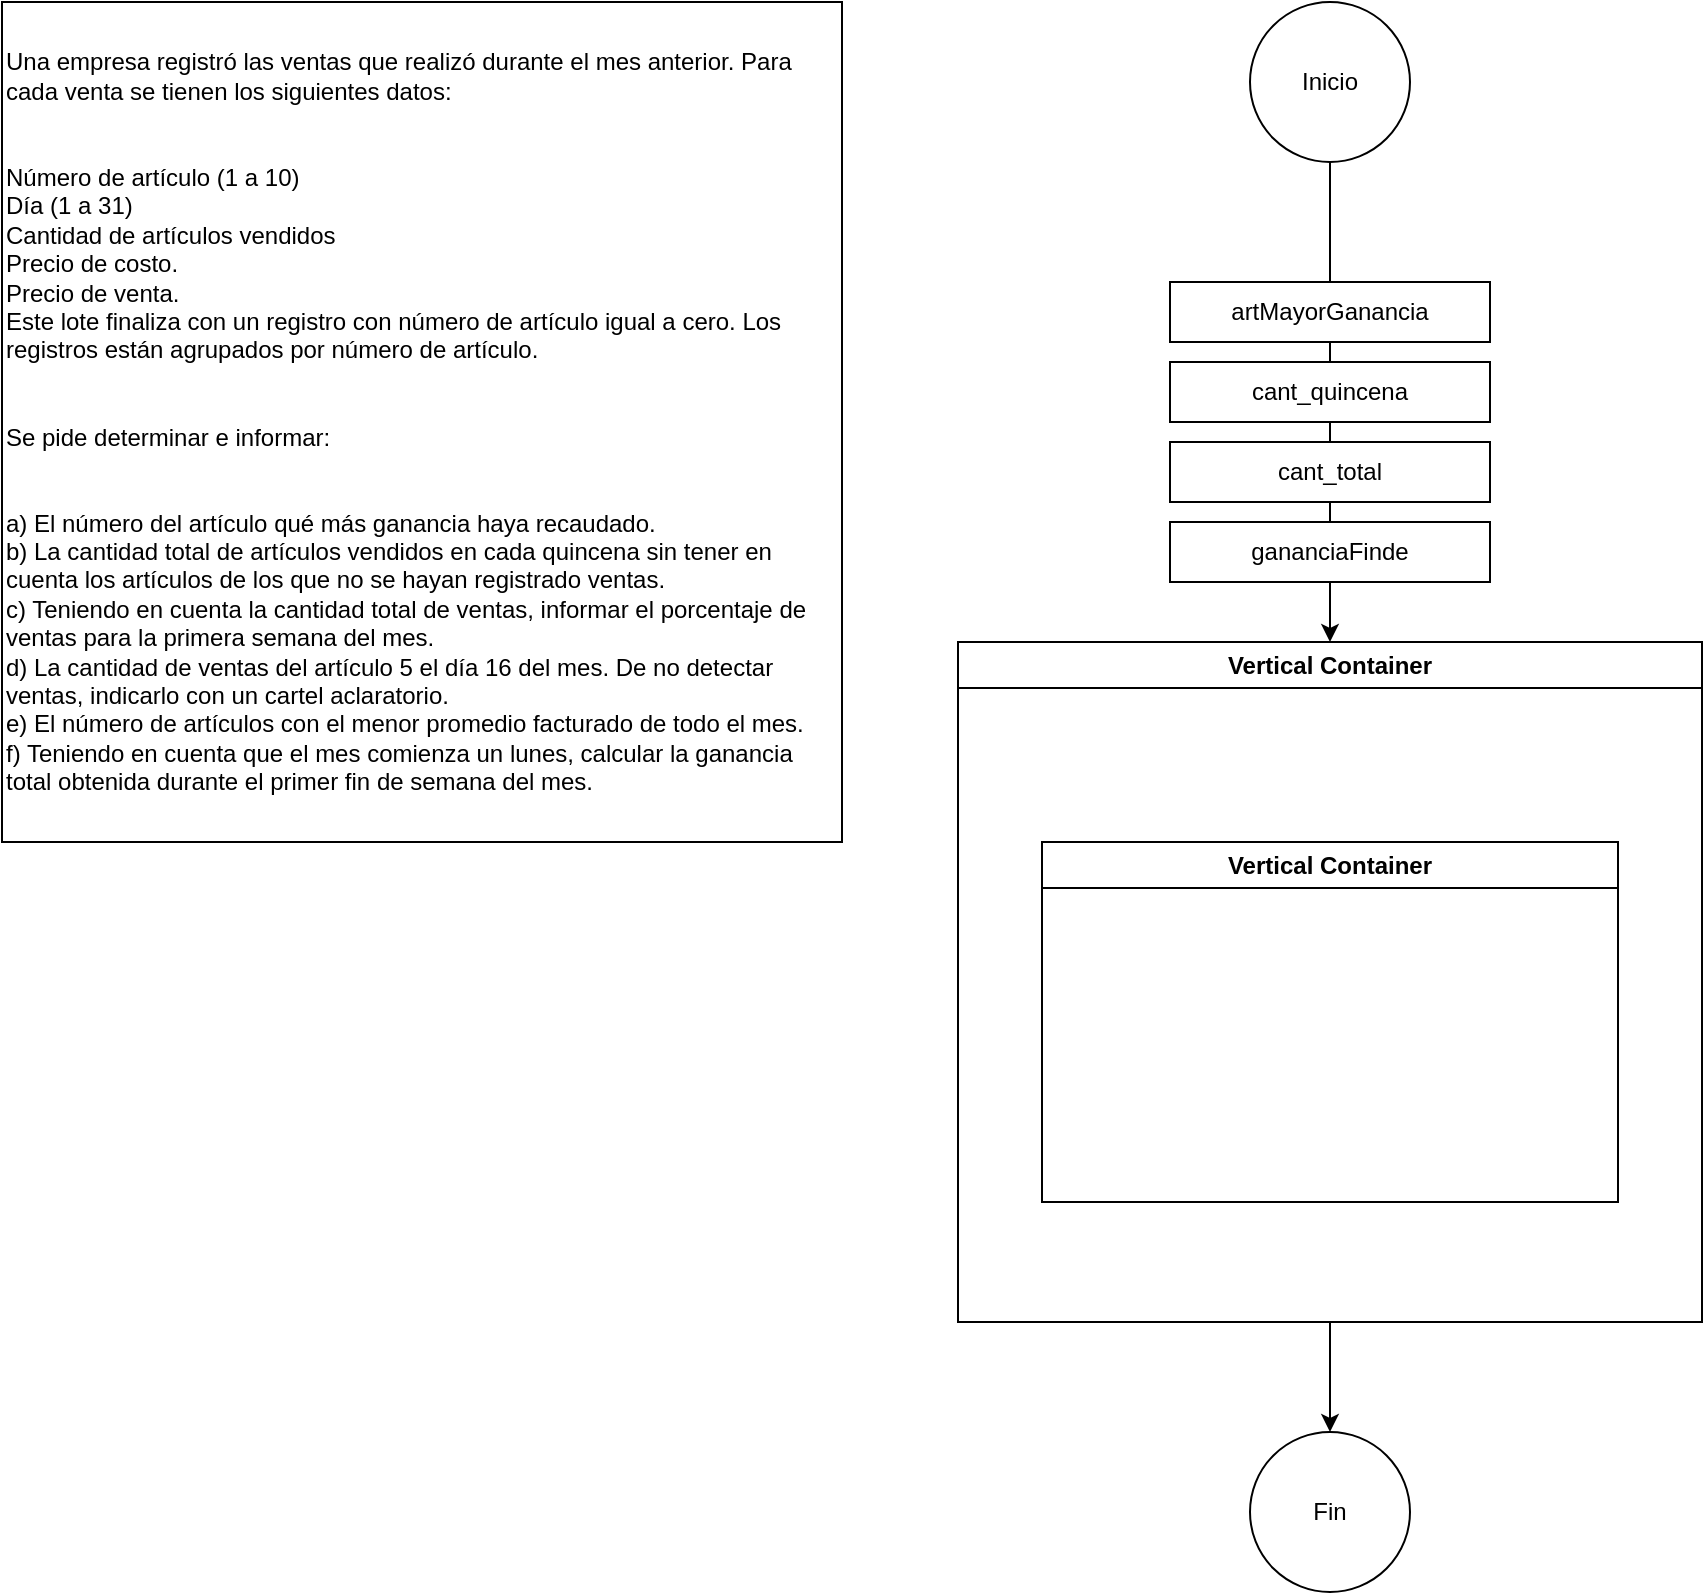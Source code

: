 <mxfile version="27.0.1">
  <diagram name="Página-1" id="_A64Ads1twqYrYs-hKGI">
    <mxGraphModel dx="1892" dy="1791" grid="1" gridSize="10" guides="1" tooltips="1" connect="1" arrows="1" fold="1" page="1" pageScale="1" pageWidth="827" pageHeight="1169" math="0" shadow="0">
      <root>
        <mxCell id="0" />
        <mxCell id="1" parent="0" />
        <mxCell id="zANOIU-7cSAEvDh_QMeP-2" value="Inicio" style="ellipse;whiteSpace=wrap;html=1;aspect=fixed;" parent="1" vertex="1">
          <mxGeometry x="374" y="-230" width="80" height="80" as="geometry" />
        </mxCell>
        <mxCell id="zANOIU-7cSAEvDh_QMeP-3" value="Fin" style="ellipse;whiteSpace=wrap;html=1;aspect=fixed;" parent="1" vertex="1">
          <mxGeometry x="374" y="485" width="80" height="80" as="geometry" />
        </mxCell>
        <mxCell id="zANOIU-7cSAEvDh_QMeP-4" value="Vertical Container" style="swimlane;whiteSpace=wrap;html=1;" parent="1" vertex="1">
          <mxGeometry x="228" y="90" width="372" height="340" as="geometry" />
        </mxCell>
        <mxCell id="zANOIU-7cSAEvDh_QMeP-5" value="Vertical Container" style="swimlane;whiteSpace=wrap;html=1;" parent="zANOIU-7cSAEvDh_QMeP-4" vertex="1">
          <mxGeometry x="42" y="100" width="288" height="180" as="geometry" />
        </mxCell>
        <mxCell id="zANOIU-7cSAEvDh_QMeP-6" value="" style="endArrow=classic;html=1;rounded=0;exitX=0.5;exitY=1;exitDx=0;exitDy=0;entryX=0.5;entryY=0;entryDx=0;entryDy=0;" parent="1" source="zANOIU-7cSAEvDh_QMeP-2" target="zANOIU-7cSAEvDh_QMeP-4" edge="1">
          <mxGeometry width="50" height="50" relative="1" as="geometry">
            <mxPoint x="420" y="130" as="sourcePoint" />
            <mxPoint x="440" y="220" as="targetPoint" />
          </mxGeometry>
        </mxCell>
        <mxCell id="zANOIU-7cSAEvDh_QMeP-9" value="" style="endArrow=classic;html=1;rounded=0;exitX=0.5;exitY=1;exitDx=0;exitDy=0;entryX=0.5;entryY=0;entryDx=0;entryDy=0;" parent="1" source="zANOIU-7cSAEvDh_QMeP-4" target="zANOIU-7cSAEvDh_QMeP-3" edge="1">
          <mxGeometry width="50" height="50" relative="1" as="geometry">
            <mxPoint x="460" y="470" as="sourcePoint" />
            <mxPoint x="510" y="420" as="targetPoint" />
          </mxGeometry>
        </mxCell>
        <mxCell id="nd414sEPEMpdzfntZ1py-1" value="Una empresa registró las ventas que realizó durante el mes anterior. Para cada venta se tienen los siguientes datos:&lt;br&gt;&lt;br&gt;&lt;br&gt;Número de artículo (1 a 10)&amp;nbsp;&lt;br&gt;Día (1 a 31)&lt;br&gt;Cantidad de artículos vendidos&lt;br&gt;Precio de costo.&lt;br&gt;Precio de venta.&amp;nbsp;&lt;br&gt;Este lote finaliza con un registro con número de artículo igual a cero. Los registros están agrupados por número de artículo.&amp;nbsp;&lt;br&gt;&lt;br&gt;&lt;br&gt;Se pide determinar e informar:&amp;nbsp;&lt;br&gt;&lt;br&gt;&lt;br&gt;&lt;div style=&quot;&quot;&gt;&lt;span style=&quot;background-color: transparent; color: light-dark(rgb(0, 0, 0), rgb(255, 255, 255));&quot;&gt;a) El número del artículo qué más ganancia haya recaudado.&lt;/span&gt;&lt;/div&gt;b) La cantidad total de artículos vendidos en cada quincena sin tener en cuenta los artículos de los que no se hayan registrado ventas.&lt;br&gt;c) Teniendo en cuenta la cantidad total de ventas, informar el porcentaje de ventas para la primera semana del mes.&lt;br&gt;d) La cantidad de ventas del artículo 5 el día 16 del mes. De no detectar ventas, indicarlo con un cartel aclaratorio.&lt;br&gt;e) El número de artículos con el menor promedio facturado de todo el mes.&lt;br&gt;f) Teniendo en cuenta que el mes comienza un lunes, calcular la ganancia total obtenida durante el primer fin de semana del mes." style="whiteSpace=wrap;html=1;aspect=fixed;align=left;" vertex="1" parent="1">
          <mxGeometry x="-250" y="-230" width="420" height="420" as="geometry" />
        </mxCell>
        <mxCell id="nd414sEPEMpdzfntZ1py-4" value="artMayorGanancia" style="rounded=0;whiteSpace=wrap;html=1;" vertex="1" parent="1">
          <mxGeometry x="334" y="-90.0" width="160" height="30" as="geometry" />
        </mxCell>
        <mxCell id="nd414sEPEMpdzfntZ1py-5" value="cant_quincena" style="rounded=0;whiteSpace=wrap;html=1;" vertex="1" parent="1">
          <mxGeometry x="334" y="-50.0" width="160" height="30" as="geometry" />
        </mxCell>
        <mxCell id="nd414sEPEMpdzfntZ1py-6" value="cant_total" style="rounded=0;whiteSpace=wrap;html=1;" vertex="1" parent="1">
          <mxGeometry x="334" y="-10.0" width="160" height="30" as="geometry" />
        </mxCell>
        <mxCell id="nd414sEPEMpdzfntZ1py-7" value="gananciaFinde" style="rounded=0;whiteSpace=wrap;html=1;" vertex="1" parent="1">
          <mxGeometry x="334" y="30.0" width="160" height="30" as="geometry" />
        </mxCell>
      </root>
    </mxGraphModel>
  </diagram>
</mxfile>
